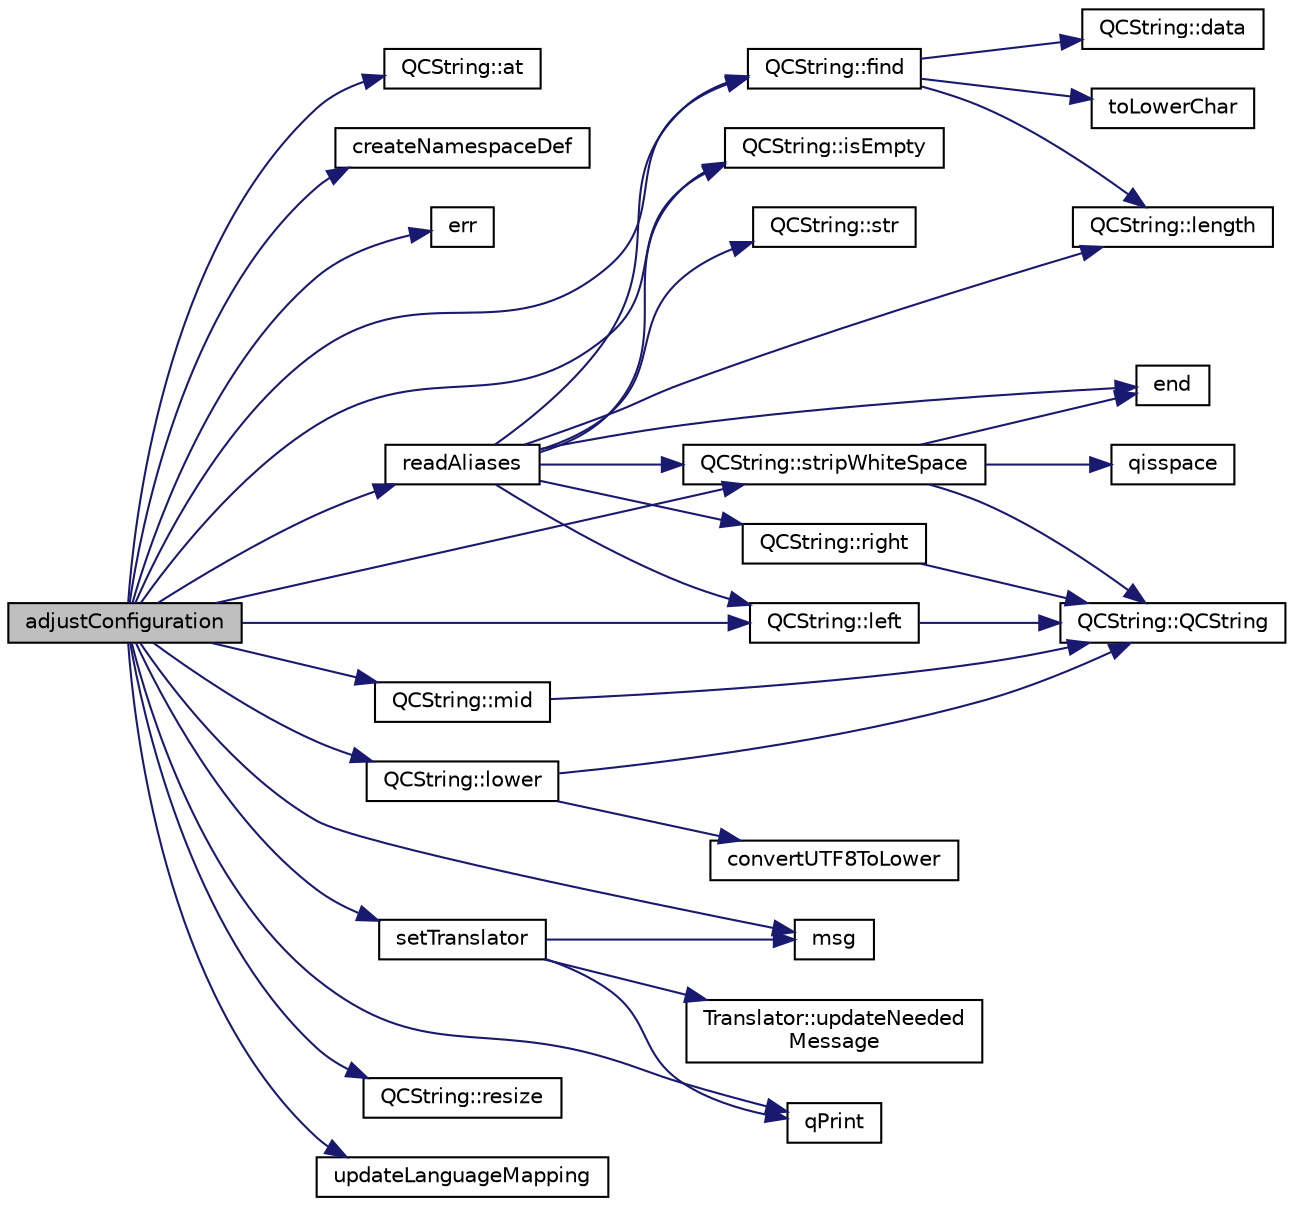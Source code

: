 digraph "adjustConfiguration"
{
 // LATEX_PDF_SIZE
  edge [fontname="Helvetica",fontsize="10",labelfontname="Helvetica",labelfontsize="10"];
  node [fontname="Helvetica",fontsize="10",shape=record];
  rankdir="LR";
  Node1 [label="adjustConfiguration",height=0.2,width=0.4,color="black", fillcolor="grey75", style="filled", fontcolor="black",tooltip=" "];
  Node1 -> Node2 [color="midnightblue",fontsize="10",style="solid"];
  Node2 [label="QCString::at",height=0.2,width=0.4,color="black", fillcolor="white", style="filled",URL="$classQCString.html#a4c8be5d062cc14919b53ff0a3c8f9a4f",tooltip=" "];
  Node1 -> Node3 [color="midnightblue",fontsize="10",style="solid"];
  Node3 [label="createNamespaceDef",height=0.2,width=0.4,color="black", fillcolor="white", style="filled",URL="$namespacedef_8cpp.html#a97d8398a7293fef2b9fd9ff490294ea7",tooltip=" "];
  Node1 -> Node4 [color="midnightblue",fontsize="10",style="solid"];
  Node4 [label="err",height=0.2,width=0.4,color="black", fillcolor="white", style="filled",URL="$message_8cpp.html#aede5746344fdce99647541101eaa7f06",tooltip=" "];
  Node1 -> Node5 [color="midnightblue",fontsize="10",style="solid"];
  Node5 [label="QCString::find",height=0.2,width=0.4,color="black", fillcolor="white", style="filled",URL="$classQCString.html#a0182ece6b76dad6475dafb53e2faaf10",tooltip=" "];
  Node5 -> Node6 [color="midnightblue",fontsize="10",style="solid"];
  Node6 [label="QCString::data",height=0.2,width=0.4,color="black", fillcolor="white", style="filled",URL="$classQCString.html#ac3aa3ac1a1c36d3305eba22a2eb0d098",tooltip=" "];
  Node5 -> Node7 [color="midnightblue",fontsize="10",style="solid"];
  Node7 [label="QCString::length",height=0.2,width=0.4,color="black", fillcolor="white", style="filled",URL="$classQCString.html#ac52596733e9110b778019946d73fb268",tooltip=" "];
  Node5 -> Node8 [color="midnightblue",fontsize="10",style="solid"];
  Node8 [label="toLowerChar",height=0.2,width=0.4,color="black", fillcolor="white", style="filled",URL="$qcstring_8cpp.html#a4e545641f98651d4fb8299b407721f9b",tooltip=" "];
  Node1 -> Node9 [color="midnightblue",fontsize="10",style="solid"];
  Node9 [label="QCString::isEmpty",height=0.2,width=0.4,color="black", fillcolor="white", style="filled",URL="$classQCString.html#a621c4090d69ad7d05ef8e5234376c3d8",tooltip=" "];
  Node1 -> Node10 [color="midnightblue",fontsize="10",style="solid"];
  Node10 [label="QCString::left",height=0.2,width=0.4,color="black", fillcolor="white", style="filled",URL="$classQCString.html#aecf8b66312c4e97333219cc344c11a4f",tooltip=" "];
  Node10 -> Node11 [color="midnightblue",fontsize="10",style="solid"];
  Node11 [label="QCString::QCString",height=0.2,width=0.4,color="black", fillcolor="white", style="filled",URL="$classQCString.html#ad691e1087cc03e14e00d1147ae0ecab7",tooltip=" "];
  Node1 -> Node12 [color="midnightblue",fontsize="10",style="solid"];
  Node12 [label="QCString::lower",height=0.2,width=0.4,color="black", fillcolor="white", style="filled",URL="$classQCString.html#a33688239622e659cfb469fbd62c9cccb",tooltip=" "];
  Node12 -> Node13 [color="midnightblue",fontsize="10",style="solid"];
  Node13 [label="convertUTF8ToLower",height=0.2,width=0.4,color="black", fillcolor="white", style="filled",URL="$utf8_8cpp.html#a90000b3876f8ff0fed72d2c31ecdfe11",tooltip=" "];
  Node12 -> Node11 [color="midnightblue",fontsize="10",style="solid"];
  Node1 -> Node14 [color="midnightblue",fontsize="10",style="solid"];
  Node14 [label="QCString::mid",height=0.2,width=0.4,color="black", fillcolor="white", style="filled",URL="$classQCString.html#a27136caf9c0bc4daca574cda6f113551",tooltip=" "];
  Node14 -> Node11 [color="midnightblue",fontsize="10",style="solid"];
  Node1 -> Node15 [color="midnightblue",fontsize="10",style="solid"];
  Node15 [label="msg",height=0.2,width=0.4,color="black", fillcolor="white", style="filled",URL="$message_8cpp.html#aba549a028419cd48a3f373037c2c57eb",tooltip=" "];
  Node1 -> Node16 [color="midnightblue",fontsize="10",style="solid"];
  Node16 [label="qPrint",height=0.2,width=0.4,color="black", fillcolor="white", style="filled",URL="$qcstring_8h.html#a9851ebb5ae2f65b4d2b1d08421edbfd2",tooltip=" "];
  Node1 -> Node17 [color="midnightblue",fontsize="10",style="solid"];
  Node17 [label="readAliases",height=0.2,width=0.4,color="black", fillcolor="white", style="filled",URL="$doxygen_8cpp.html#af229513c065c90147eff5559f0844c00",tooltip=" "];
  Node17 -> Node18 [color="midnightblue",fontsize="10",style="solid"];
  Node18 [label="end",height=0.2,width=0.4,color="black", fillcolor="white", style="filled",URL="$dir_8cpp.html#abb4720f72b574f81dc4f7aea0e653a64",tooltip=" "];
  Node17 -> Node5 [color="midnightblue",fontsize="10",style="solid"];
  Node17 -> Node9 [color="midnightblue",fontsize="10",style="solid"];
  Node17 -> Node10 [color="midnightblue",fontsize="10",style="solid"];
  Node17 -> Node7 [color="midnightblue",fontsize="10",style="solid"];
  Node17 -> Node19 [color="midnightblue",fontsize="10",style="solid"];
  Node19 [label="QCString::right",height=0.2,width=0.4,color="black", fillcolor="white", style="filled",URL="$classQCString.html#a8f4aa5417f6a834f28c7148a1fe262d5",tooltip=" "];
  Node19 -> Node11 [color="midnightblue",fontsize="10",style="solid"];
  Node17 -> Node20 [color="midnightblue",fontsize="10",style="solid"];
  Node20 [label="QCString::str",height=0.2,width=0.4,color="black", fillcolor="white", style="filled",URL="$classQCString.html#a9824b07232eea418ab3b3e7dc3178eec",tooltip=" "];
  Node17 -> Node21 [color="midnightblue",fontsize="10",style="solid"];
  Node21 [label="QCString::stripWhiteSpace",height=0.2,width=0.4,color="black", fillcolor="white", style="filled",URL="$classQCString.html#a66269a694d9e6961bfd145bb4ca72f42",tooltip="returns a copy of this string with leading and trailing whitespace removed"];
  Node21 -> Node18 [color="midnightblue",fontsize="10",style="solid"];
  Node21 -> Node11 [color="midnightblue",fontsize="10",style="solid"];
  Node21 -> Node22 [color="midnightblue",fontsize="10",style="solid"];
  Node22 [label="qisspace",height=0.2,width=0.4,color="black", fillcolor="white", style="filled",URL="$qcstring_8h.html#a77c877f20c7388af72f6a936072b5109",tooltip=" "];
  Node1 -> Node23 [color="midnightblue",fontsize="10",style="solid"];
  Node23 [label="QCString::resize",height=0.2,width=0.4,color="black", fillcolor="white", style="filled",URL="$classQCString.html#a993474e2da59141336e6105b8e154f2b",tooltip=" "];
  Node1 -> Node24 [color="midnightblue",fontsize="10",style="solid"];
  Node24 [label="setTranslator",height=0.2,width=0.4,color="black", fillcolor="white", style="filled",URL="$language_8cpp.html#a1035c7c56bdac87a032ba8a18a58eb38",tooltip=" "];
  Node24 -> Node15 [color="midnightblue",fontsize="10",style="solid"];
  Node24 -> Node16 [color="midnightblue",fontsize="10",style="solid"];
  Node24 -> Node25 [color="midnightblue",fontsize="10",style="solid"];
  Node25 [label="Translator::updateNeeded\lMessage",height=0.2,width=0.4,color="black", fillcolor="white", style="filled",URL="$classTranslator.html#a8841e027d8a0e661d0cef7e06d75c22a",tooltip=" "];
  Node1 -> Node21 [color="midnightblue",fontsize="10",style="solid"];
  Node1 -> Node26 [color="midnightblue",fontsize="10",style="solid"];
  Node26 [label="updateLanguageMapping",height=0.2,width=0.4,color="black", fillcolor="white", style="filled",URL="$util_8cpp.html#ae4f8196aff5be2c0b8046c45e3830fab",tooltip=" "];
}
